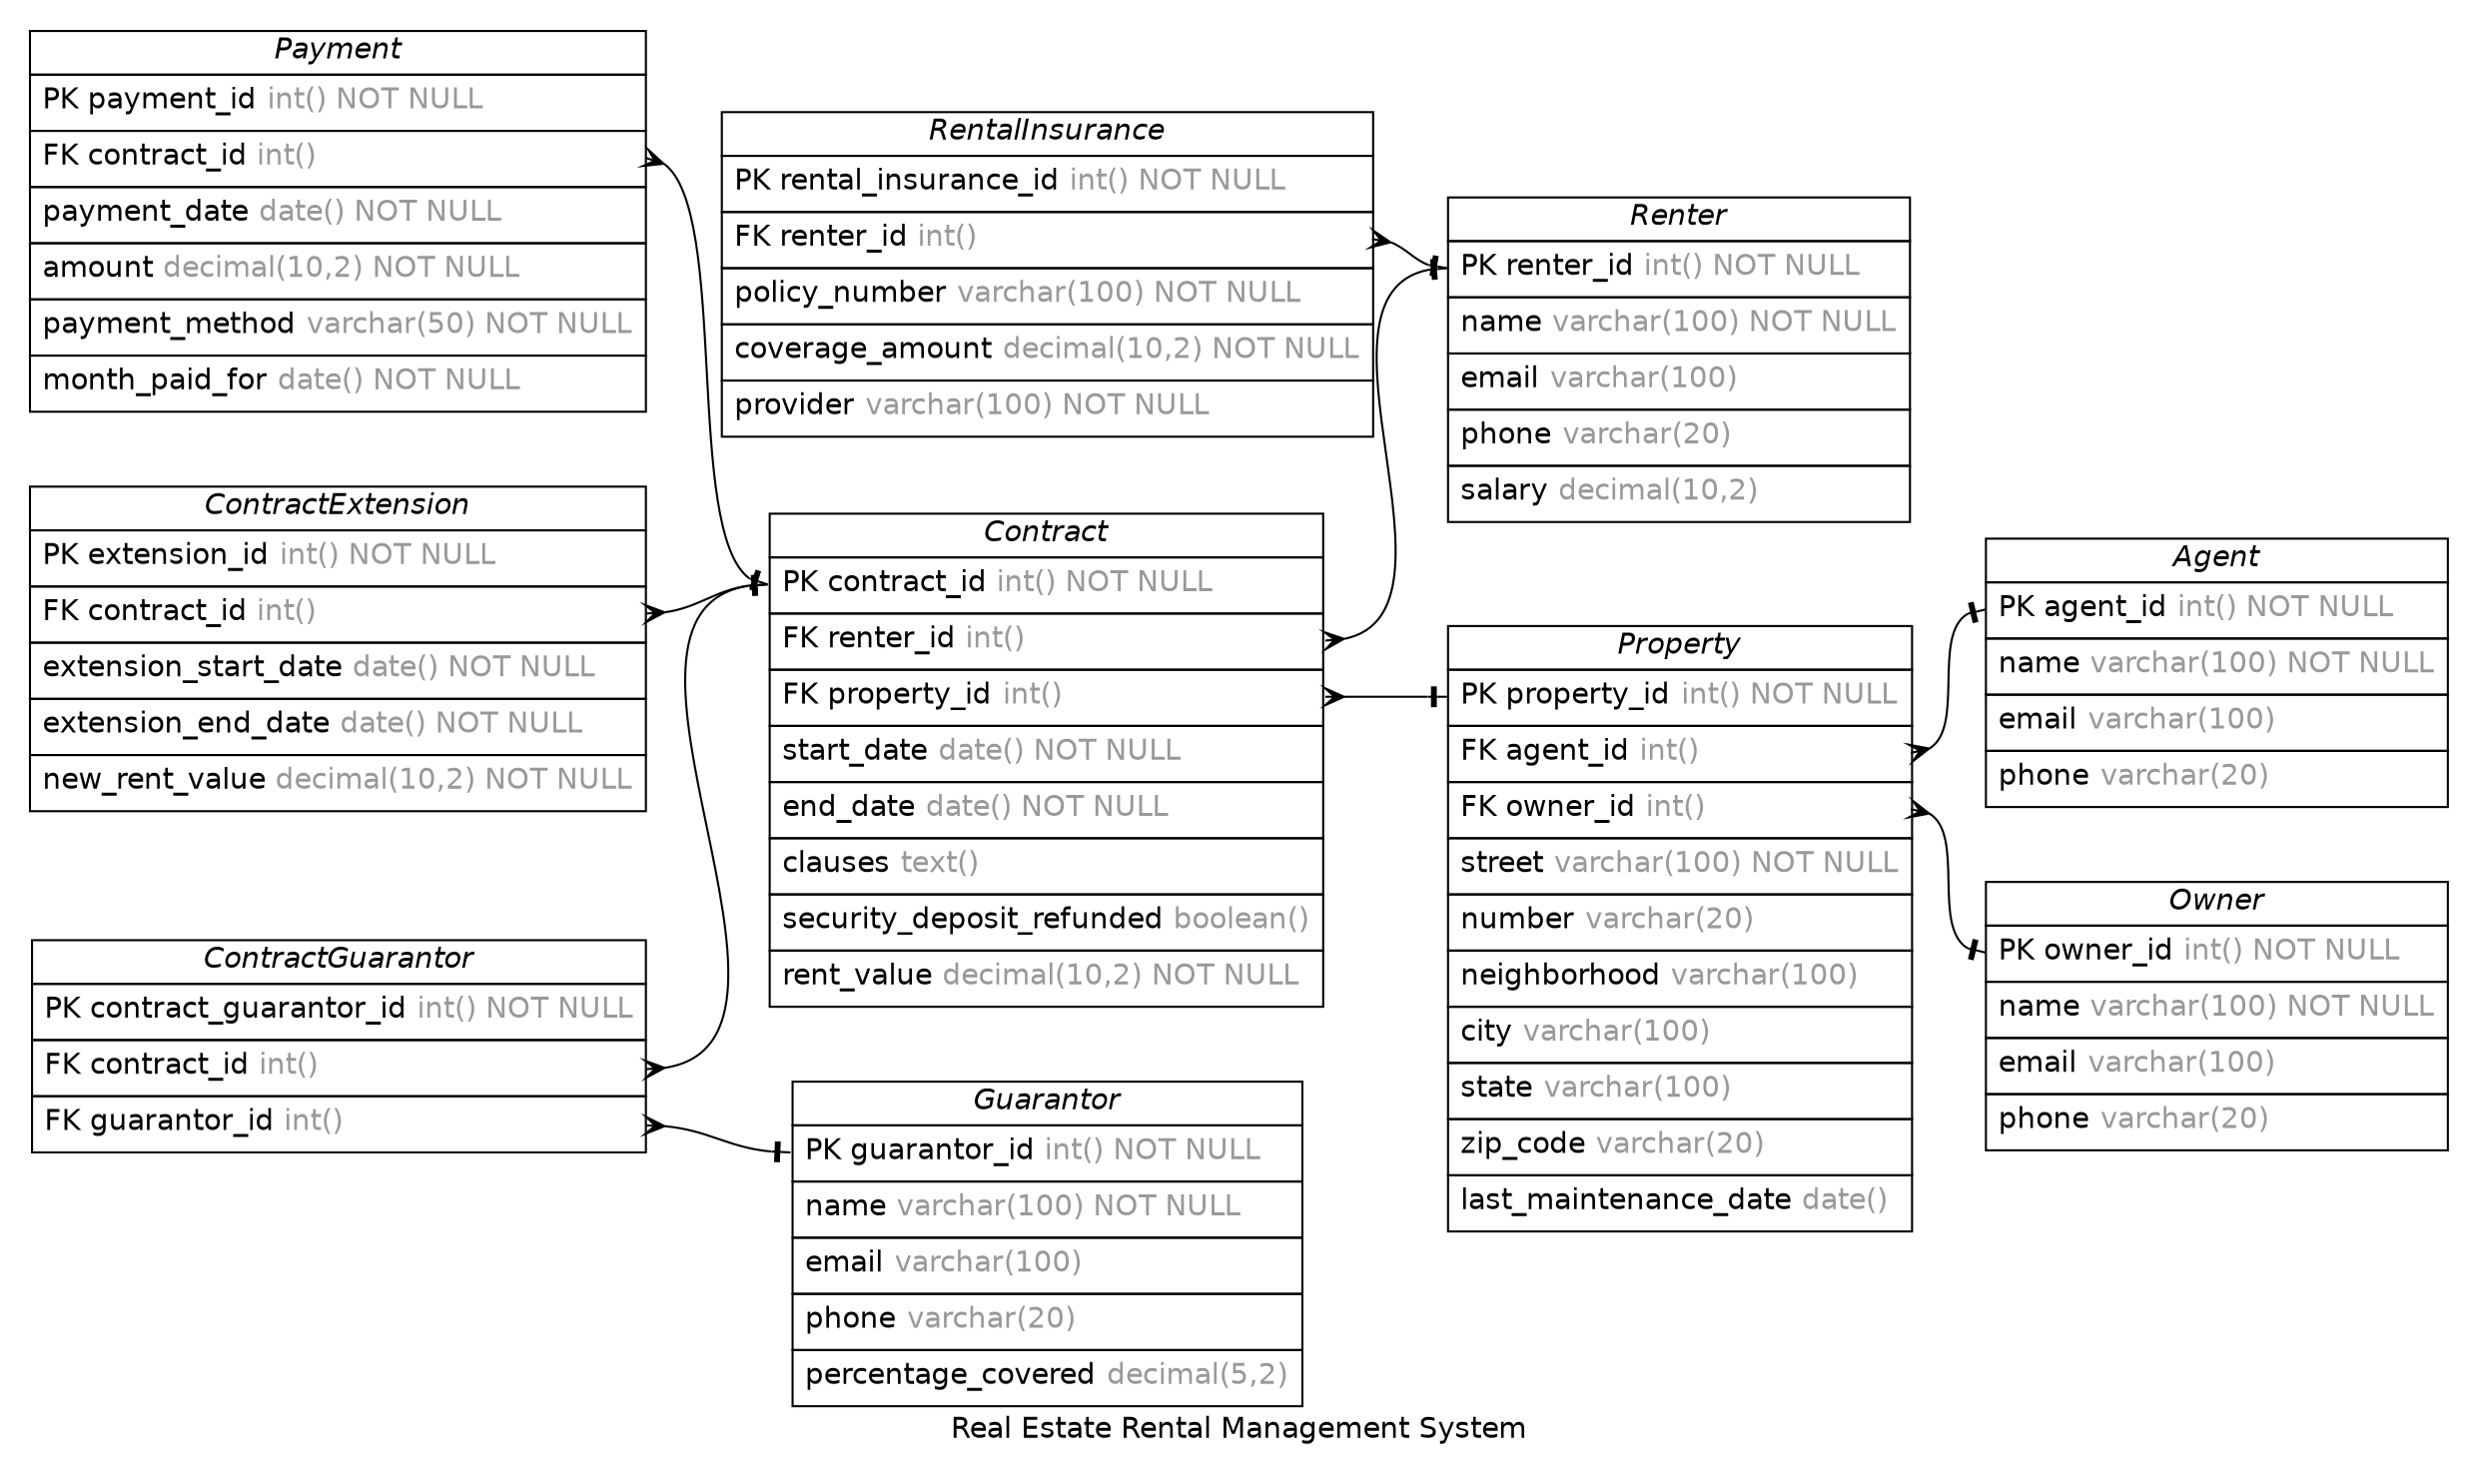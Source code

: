 /* created with ERDot < https://github.com/ehne/ERDot > */
digraph G {
    graph [
        nodesep=0.5;
        rankdir="LR";
        concentrate=true;
        splines="spline";
        fontname="Helvetica";
        pad="0.2,0.2",
        label="Real Estate Rental Management System",
        
    ];
    
    node [shape=plain, fontname="Helvetica"];
    edge [
        dir=both,
        fontsize=12,
        arrowsize=0.9,
        penwidth=1.0,
        labelangle=32,
        labeldistance=1.8,
        fontname="Helvetica"
    ];
    
    "Agent" [ label=<
        <table border="0" cellborder="1" cellspacing="0" >
        <tr><td><i>Agent</i></td></tr>
        <tr><td port="agent_id" align="left" cellpadding="5">PK agent_id <font color="grey60">int() NOT NULL</font></td></tr>
        <tr><td port="name" align="left" cellpadding="5">name <font color="grey60">varchar(100) NOT NULL</font></td></tr>
        <tr><td port="email" align="left" cellpadding="5">email <font color="grey60">varchar(100)</font></td></tr>
        <tr><td port="phone" align="left" cellpadding="5">phone <font color="grey60">varchar(20)</font></td></tr>
    </table>>];
    "Owner" [ label=<
        <table border="0" cellborder="1" cellspacing="0" >
        <tr><td><i>Owner</i></td></tr>
        <tr><td port="owner_id" align="left" cellpadding="5">PK owner_id <font color="grey60">int() NOT NULL</font></td></tr>
        <tr><td port="name" align="left" cellpadding="5">name <font color="grey60">varchar(100) NOT NULL</font></td></tr>
        <tr><td port="email" align="left" cellpadding="5">email <font color="grey60">varchar(100)</font></td></tr>
        <tr><td port="phone" align="left" cellpadding="5">phone <font color="grey60">varchar(20)</font></td></tr>
    </table>>];
    "Property" [ label=<
        <table border="0" cellborder="1" cellspacing="0" >
        <tr><td><i>Property</i></td></tr>
        <tr><td port="property_id" align="left" cellpadding="5">PK property_id <font color="grey60">int() NOT NULL</font></td></tr>
        <tr><td port="agent_id" align="left" cellpadding="5">FK agent_id <font color="grey60">int()</font></td></tr>
        <tr><td port="owner_id" align="left" cellpadding="5">FK owner_id <font color="grey60">int()</font></td></tr>
        <tr><td port="street" align="left" cellpadding="5">street <font color="grey60">varchar(100) NOT NULL</font></td></tr>
        <tr><td port="number" align="left" cellpadding="5">number <font color="grey60">varchar(20)</font></td></tr>
        <tr><td port="neighborhood" align="left" cellpadding="5">neighborhood <font color="grey60">varchar(100)</font></td></tr>
        <tr><td port="city" align="left" cellpadding="5">city <font color="grey60">varchar(100)</font></td></tr>
        <tr><td port="state" align="left" cellpadding="5">state <font color="grey60">varchar(100)</font></td></tr>
        <tr><td port="zip_code" align="left" cellpadding="5">zip_code <font color="grey60">varchar(20)</font></td></tr>
        <tr><td port="last_maintenance_date" align="left" cellpadding="5">last_maintenance_date <font color="grey60">date()</font></td></tr>
    </table>>];
    "Renter" [ label=<
        <table border="0" cellborder="1" cellspacing="0" >
        <tr><td><i>Renter</i></td></tr>
        <tr><td port="renter_id" align="left" cellpadding="5">PK renter_id <font color="grey60">int() NOT NULL</font></td></tr>
        <tr><td port="name" align="left" cellpadding="5">name <font color="grey60">varchar(100) NOT NULL</font></td></tr>
        <tr><td port="email" align="left" cellpadding="5">email <font color="grey60">varchar(100)</font></td></tr>
        <tr><td port="phone" align="left" cellpadding="5">phone <font color="grey60">varchar(20)</font></td></tr>
        <tr><td port="salary" align="left" cellpadding="5">salary <font color="grey60">decimal(10,2)</font></td></tr>
    </table>>];
    "Contract" [ label=<
        <table border="0" cellborder="1" cellspacing="0" >
        <tr><td><i>Contract</i></td></tr>
        <tr><td port="contract_id" align="left" cellpadding="5">PK contract_id <font color="grey60">int() NOT NULL</font></td></tr>
        <tr><td port="renter_id" align="left" cellpadding="5">FK renter_id <font color="grey60">int()</font></td></tr>
        <tr><td port="property_id" align="left" cellpadding="5">FK property_id <font color="grey60">int()</font></td></tr>
        <tr><td port="start_date" align="left" cellpadding="5">start_date <font color="grey60">date() NOT NULL</font></td></tr>
        <tr><td port="end_date" align="left" cellpadding="5">end_date <font color="grey60">date() NOT NULL</font></td></tr>
        <tr><td port="clauses" align="left" cellpadding="5">clauses <font color="grey60">text()</font></td></tr>
        <tr><td port="security_deposit_refunded" align="left" cellpadding="5">security_deposit_refunded <font color="grey60">boolean()</font></td></tr>
        <tr><td port="rent_value" align="left" cellpadding="5">rent_value <font color="grey60">decimal(10,2) NOT NULL</font></td></tr>
    </table>>];
    "Guarantor" [ label=<
        <table border="0" cellborder="1" cellspacing="0" >
        <tr><td><i>Guarantor</i></td></tr>
        <tr><td port="guarantor_id" align="left" cellpadding="5">PK guarantor_id <font color="grey60">int() NOT NULL</font></td></tr>
        <tr><td port="name" align="left" cellpadding="5">name <font color="grey60">varchar(100) NOT NULL</font></td></tr>
        <tr><td port="email" align="left" cellpadding="5">email <font color="grey60">varchar(100)</font></td></tr>
        <tr><td port="phone" align="left" cellpadding="5">phone <font color="grey60">varchar(20)</font></td></tr>
        <tr><td port="percentage_covered" align="left" cellpadding="5">percentage_covered <font color="grey60">decimal(5,2)</font></td></tr>
    </table>>];
    "ContractGuarantor" [ label=<
        <table border="0" cellborder="1" cellspacing="0" >
        <tr><td><i>ContractGuarantor</i></td></tr>
        <tr><td port="contract_guarantor_id" align="left" cellpadding="5">PK contract_guarantor_id <font color="grey60">int() NOT NULL</font></td></tr>
        <tr><td port="contract_id" align="left" cellpadding="5">FK contract_id <font color="grey60">int()</font></td></tr>
        <tr><td port="guarantor_id" align="left" cellpadding="5">FK guarantor_id <font color="grey60">int()</font></td></tr>
    </table>>];
    "Payment" [ label=<
        <table border="0" cellborder="1" cellspacing="0" >
        <tr><td><i>Payment</i></td></tr>
        <tr><td port="payment_id" align="left" cellpadding="5">PK payment_id <font color="grey60">int() NOT NULL</font></td></tr>
        <tr><td port="contract_id" align="left" cellpadding="5">FK contract_id <font color="grey60">int()</font></td></tr>
        <tr><td port="payment_date" align="left" cellpadding="5">payment_date <font color="grey60">date() NOT NULL</font></td></tr>
        <tr><td port="amount" align="left" cellpadding="5">amount <font color="grey60">decimal(10,2) NOT NULL</font></td></tr>
        <tr><td port="payment_method" align="left" cellpadding="5">payment_method <font color="grey60">varchar(50) NOT NULL</font></td></tr>
        <tr><td port="month_paid_for" align="left" cellpadding="5">month_paid_for <font color="grey60">date() NOT NULL</font></td></tr>
    </table>>];
    "RentalInsurance" [ label=<
        <table border="0" cellborder="1" cellspacing="0" >
        <tr><td><i>RentalInsurance</i></td></tr>
        <tr><td port="rental_insurance_id" align="left" cellpadding="5">PK rental_insurance_id <font color="grey60">int() NOT NULL</font></td></tr>
        <tr><td port="renter_id" align="left" cellpadding="5">FK renter_id <font color="grey60">int()</font></td></tr>
        <tr><td port="policy_number" align="left" cellpadding="5">policy_number <font color="grey60">varchar(100) NOT NULL</font></td></tr>
        <tr><td port="coverage_amount" align="left" cellpadding="5">coverage_amount <font color="grey60">decimal(10,2) NOT NULL</font></td></tr>
        <tr><td port="provider" align="left" cellpadding="5">provider <font color="grey60">varchar(100) NOT NULL</font></td></tr>
    </table>>];
    "ContractExtension" [ label=<
        <table border="0" cellborder="1" cellspacing="0" >
        <tr><td><i>ContractExtension</i></td></tr>
        <tr><td port="extension_id" align="left" cellpadding="5">PK extension_id <font color="grey60">int() NOT NULL</font></td></tr>
        <tr><td port="contract_id" align="left" cellpadding="5">FK contract_id <font color="grey60">int()</font></td></tr>
        <tr><td port="extension_start_date" align="left" cellpadding="5">extension_start_date <font color="grey60">date() NOT NULL</font></td></tr>
        <tr><td port="extension_end_date" align="left" cellpadding="5">extension_end_date <font color="grey60">date() NOT NULL</font></td></tr>
        <tr><td port="new_rent_value" align="left" cellpadding="5">new_rent_value <font color="grey60">decimal(10,2) NOT NULL</font></td></tr>
    </table>>];

    
    "Property":"agent_id"->"Agent":"agent_id" [
        arrowhead=noneotee,

        arrowtail=ocrow,
    ];

    
    "Property":"owner_id"->"Owner":"owner_id" [
        arrowhead=noneotee,

        arrowtail=ocrow,
    ];

    
    "Contract":"renter_id"->"Renter":"renter_id" [
        arrowhead=noneotee,

        arrowtail=ocrow,
    ];

    
    "Contract":"property_id"->"Property":"property_id" [
        arrowhead=noneotee,

        arrowtail=ocrow,
    ];

    
    "ContractGuarantor":"contract_id"->"Contract":"contract_id" [
        arrowhead=noneotee,

        arrowtail=ocrow,
    ];

    
    "ContractGuarantor":"guarantor_id"->"Guarantor":"guarantor_id" [
        arrowhead=noneotee,

        arrowtail=ocrow,
    ];

    
    "Payment":"contract_id"->"Contract":"contract_id" [
        arrowhead=noneotee,

        arrowtail=ocrow,
    ];

    
    "RentalInsurance":"renter_id"->"Renter":"renter_id" [
        arrowhead=noneotee,

        arrowtail=ocrow,
    ];

    
    "ContractExtension":"contract_id"->"Contract":"contract_id" [
        arrowhead=noneotee,

        arrowtail=ocrow,
    ];



    

}
